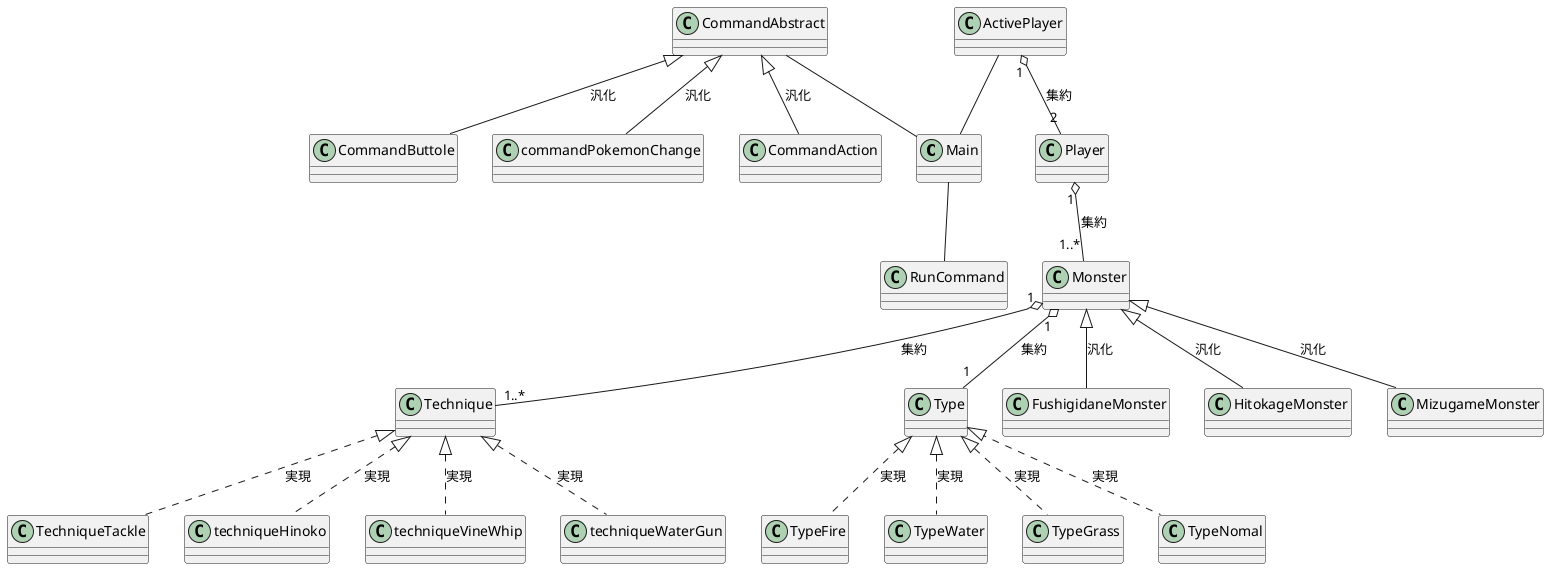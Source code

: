 @startuml TwiitDisplay

Main -- RunCommand
CommandAbstract -- Main
ActivePlayer -- Main


ActivePlayer "1" o-- "2" Player :集約
Player "1" o-- "1..*" Monster :集約
Monster "1" o-- "1..*" Technique :集約
Monster "1" o-- "1" Type :集約

CommandAbstract <|-- CommandAction :汎化
CommandAbstract <|-- CommandButtole :汎化
CommandAbstract <|-- commandPokemonChange :汎化

Monster  <|-- FushigidaneMonster : 汎化
Monster  <|-- HitokageMonster : 汎化
Monster  <|-- MizugameMonster : 汎化

Technique  <|.. TechniqueTackle : 実現
Technique  <|.. techniqueHinoko : 実現
Technique  <|.. techniqueVineWhip : 実現
Technique  <|.. techniqueWaterGun : 実現

Type <|.. TypeFire : 実現
Type <|.. TypeWater : 実現
Type <|.. TypeGrass : 実現
Type <|.. TypeNomal : 実現


@enduml
